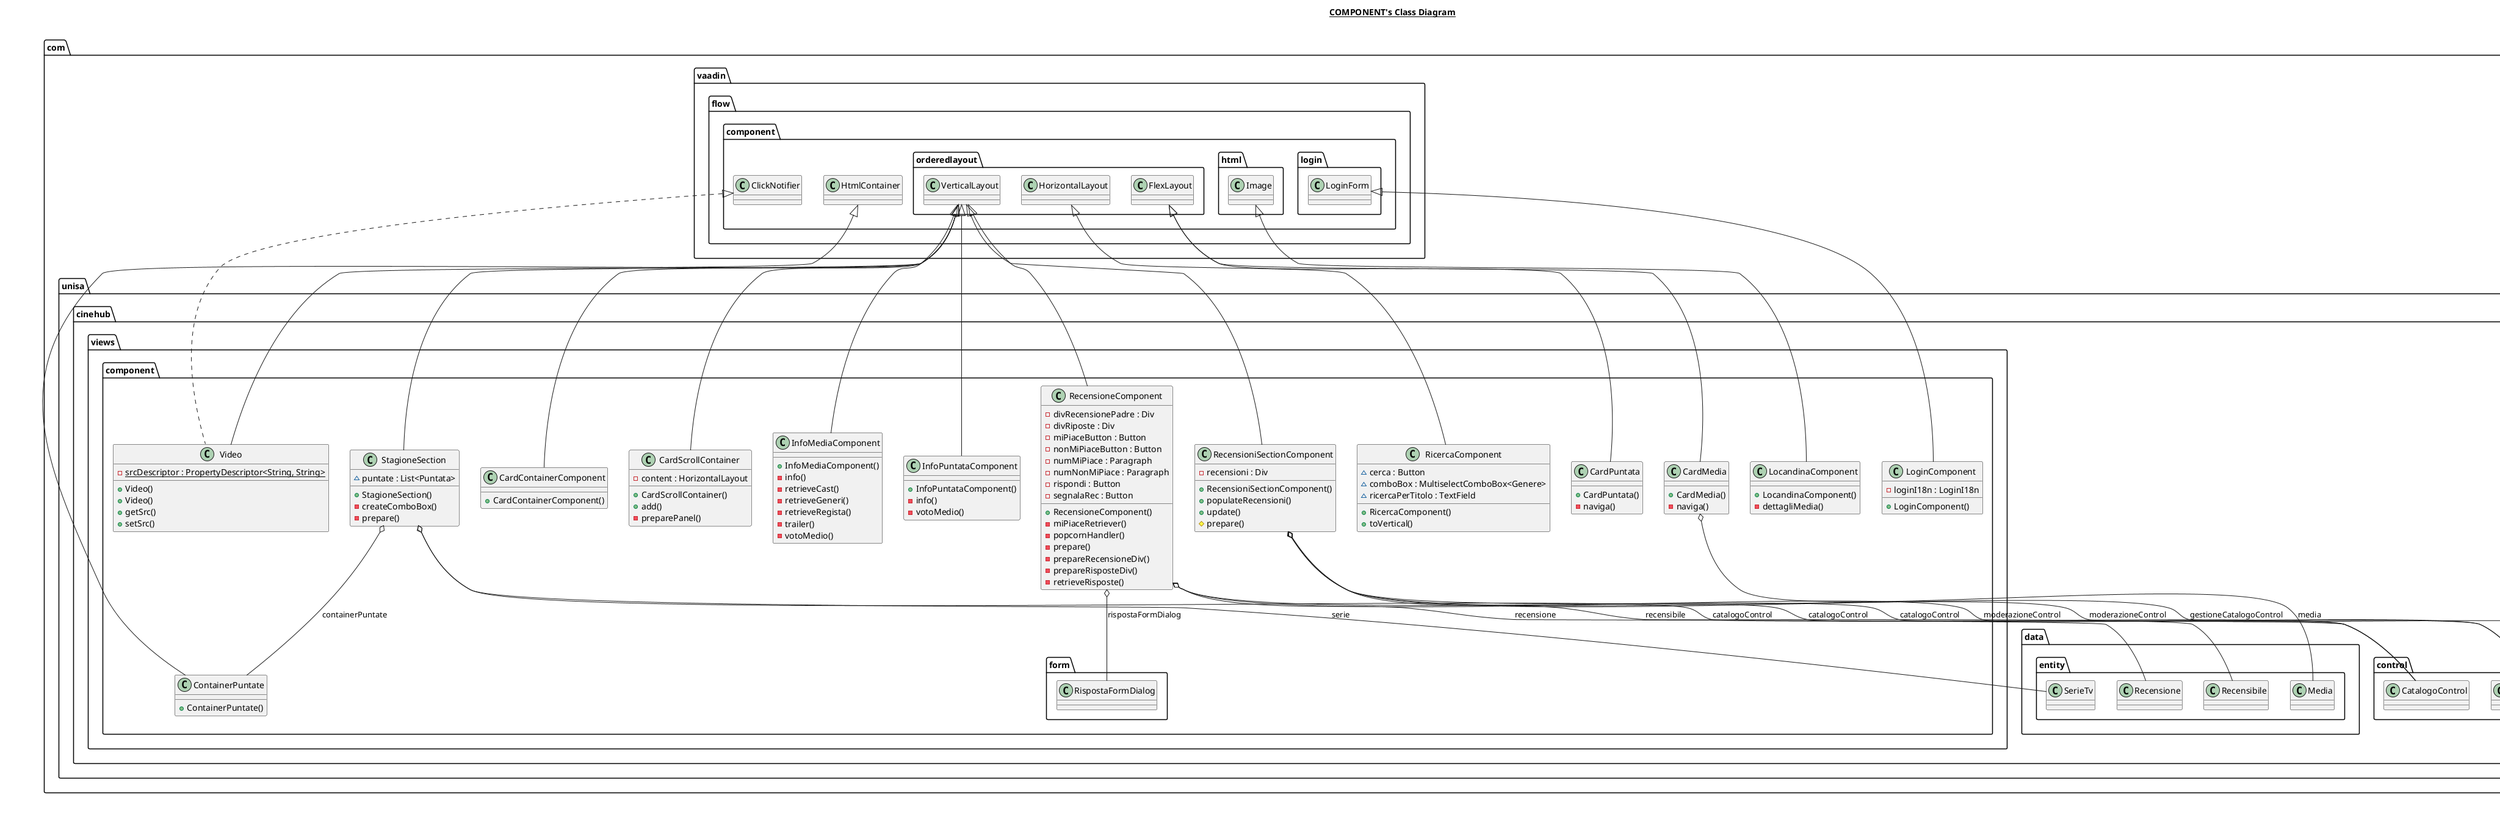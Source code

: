 @startuml

title __COMPONENT's Class Diagram__\n

  namespace com.unisa.cinehub {
    namespace views.component {
      class com.unisa.cinehub.views.component.CardContainerComponent {
          + CardContainerComponent()
      }
    }
  }
  

  namespace com.unisa.cinehub {
    namespace views.component {
      class com.unisa.cinehub.views.component.CardMedia {
          + CardMedia()
          - naviga()
      }
    }
  }
  

  namespace com.unisa.cinehub {
    namespace views.component {
      class com.unisa.cinehub.views.component.CardPuntata {
          + CardPuntata()
          - naviga()
      }
    }
  }
  

  namespace com.unisa.cinehub {
    namespace views.component {
      class com.unisa.cinehub.views.component.CardScrollContainer {
          - content : HorizontalLayout
          + CardScrollContainer()
          + add()
          - preparePanel()
      }
    }
  }
  

  namespace com.unisa.cinehub {
    namespace views.component {
      class com.unisa.cinehub.views.component.ContainerPuntate {
          + ContainerPuntate()
      }
    }
  }
  

  namespace com.unisa.cinehub {
    namespace views.component {
      class com.unisa.cinehub.views.component.InfoMediaComponent {
          + InfoMediaComponent()
          - info()
          - retrieveCast()
          - retrieveGeneri()
          - retrieveRegista()
          - trailer()
          - votoMedio()
      }
    }
  }
  

  namespace com.unisa.cinehub {
    namespace views.component {
      class com.unisa.cinehub.views.component.InfoPuntataComponent {
          + InfoPuntataComponent()
          - info()
          - votoMedio()
      }
    }
  }
  

  namespace com.unisa.cinehub {
    namespace views.component {
      class com.unisa.cinehub.views.component.LocandinaComponent {
          + LocandinaComponent()
          - dettagliMedia()
      }
    }
  }
  

  namespace com.unisa.cinehub {
    namespace views.component {
      class com.unisa.cinehub.views.component.LoginComponent {
          - loginI18n : LoginI18n
          + LoginComponent()
      }
    }
  }
  

  namespace com.unisa.cinehub {
    namespace views.component {
      class com.unisa.cinehub.views.component.RecensioneComponent {
          - divRecensionePadre : Div
          - divRiposte : Div
          - miPiaceButton : Button
          - nonMiPiaceButton : Button
          - numMiPiace : Paragraph
          - numNonMiPiace : Paragraph
          - rispondi : Button
          - segnalaRec : Button
          + RecensioneComponent()
          - miPiaceRetriever()
          - popcornHandler()
          - prepare()
          - prepareRecensioneDiv()
          - prepareRisposteDiv()
          - retrieveRisposte()
      }
    }
  }
  

  namespace com.unisa.cinehub {
    namespace views.component {
      class com.unisa.cinehub.views.component.RecensioniSectionComponent {
          - recensioni : Div
          + RecensioniSectionComponent()
          + populateRecensioni()
          + update()
          # prepare()
      }
    }
  }
  

  namespace com.unisa.cinehub {
    namespace views.component {
      class com.unisa.cinehub.views.component.RicercaComponent {
          ~ cerca : Button
          ~ comboBox : MultiselectComboBox<Genere>
          ~ ricercaPerTitolo : TextField
          + RicercaComponent()
          + toVertical()
      }
    }
  }
  

  namespace com.unisa.cinehub {
    namespace views.component {
      class com.unisa.cinehub.views.component.StagioneSection {
          ~ puntate : List<Puntata>
          + StagioneSection()
          - createComboBox()
          - prepare()
      }
    }
  }
  

  namespace com.unisa.cinehub {
    namespace views.component {
      class com.unisa.cinehub.views.component.Video {
          {static} - srcDescriptor : PropertyDescriptor<String, String>
          + Video()
          + Video()
          + getSrc()
          + setSrc()
      }
    }
  }
  

  com.unisa.cinehub.views.component.CardContainerComponent -up-|> com.vaadin.flow.component.orderedlayout.VerticalLayout
  com.unisa.cinehub.views.component.CardMedia -up-|> com.vaadin.flow.component.orderedlayout.FlexLayout
  com.unisa.cinehub.views.component.CardMedia o-- com.unisa.cinehub.data.entity.Media : media
  com.unisa.cinehub.views.component.CardPuntata -up-|> com.vaadin.flow.component.orderedlayout.FlexLayout
  com.unisa.cinehub.views.component.CardScrollContainer -up-|> com.vaadin.flow.component.orderedlayout.VerticalLayout
  com.unisa.cinehub.views.component.ContainerPuntate -up-|> com.vaadin.flow.component.orderedlayout.VerticalLayout
  com.unisa.cinehub.views.component.InfoMediaComponent -up-|> com.vaadin.flow.component.orderedlayout.VerticalLayout
  com.unisa.cinehub.views.component.InfoPuntataComponent -up-|> com.vaadin.flow.component.orderedlayout.VerticalLayout
  com.unisa.cinehub.views.component.LocandinaComponent -up-|> com.vaadin.flow.component.html.Image
  com.unisa.cinehub.views.component.LoginComponent -up-|> com.vaadin.flow.component.login.LoginForm
  com.unisa.cinehub.views.component.RecensioneComponent -up-|> com.vaadin.flow.component.orderedlayout.VerticalLayout
  com.unisa.cinehub.views.component.RecensioneComponent o-- com.unisa.cinehub.control.CatalogoControl : catalogoControl
  com.unisa.cinehub.views.component.RecensioneComponent o-- com.unisa.cinehub.control.ModerazioneControl : moderazioneControl
  com.unisa.cinehub.views.component.RecensioneComponent o-- com.unisa.cinehub.data.entity.Recensione : recensione
  com.unisa.cinehub.views.component.RecensioneComponent o-- com.unisa.cinehub.views.component.form.RispostaFormDialog : rispostaFormDialog
  com.unisa.cinehub.views.component.RecensioniSectionComponent -up-|> com.vaadin.flow.component.orderedlayout.VerticalLayout
  com.unisa.cinehub.views.component.RecensioniSectionComponent o-- com.unisa.cinehub.control.CatalogoControl : catalogoControl
  com.unisa.cinehub.views.component.RecensioniSectionComponent o-- com.unisa.cinehub.control.GestioneCatalogoControl : gestioneCatalogoControl
  com.unisa.cinehub.views.component.RecensioniSectionComponent o-- com.unisa.cinehub.control.ModerazioneControl : moderazioneControl
  com.unisa.cinehub.views.component.RecensioniSectionComponent o-- com.unisa.cinehub.data.entity.Recensibile : recensibile
  com.unisa.cinehub.views.component.RicercaComponent -up-|> com.vaadin.flow.component.orderedlayout.HorizontalLayout
  com.unisa.cinehub.views.component.StagioneSection -up-|> com.vaadin.flow.component.orderedlayout.VerticalLayout
  com.unisa.cinehub.views.component.StagioneSection o-- com.unisa.cinehub.control.CatalogoControl : catalogoControl
  com.unisa.cinehub.views.component.StagioneSection o-- com.unisa.cinehub.views.component.ContainerPuntate : containerPuntate
  com.unisa.cinehub.views.component.StagioneSection o-- com.unisa.cinehub.data.entity.SerieTv : serie
  com.unisa.cinehub.views.component.Video .up.|> com.vaadin.flow.component.ClickNotifier
  com.unisa.cinehub.views.component.Video -up-|> com.vaadin.flow.component.HtmlContainer


right footer


PlantUML diagram generated by SketchIt! (https://bitbucket.org/pmesmeur/sketch.it)
For more information about this tool, please contact philippe.mesmeur@gmail.com
endfooter

@enduml
